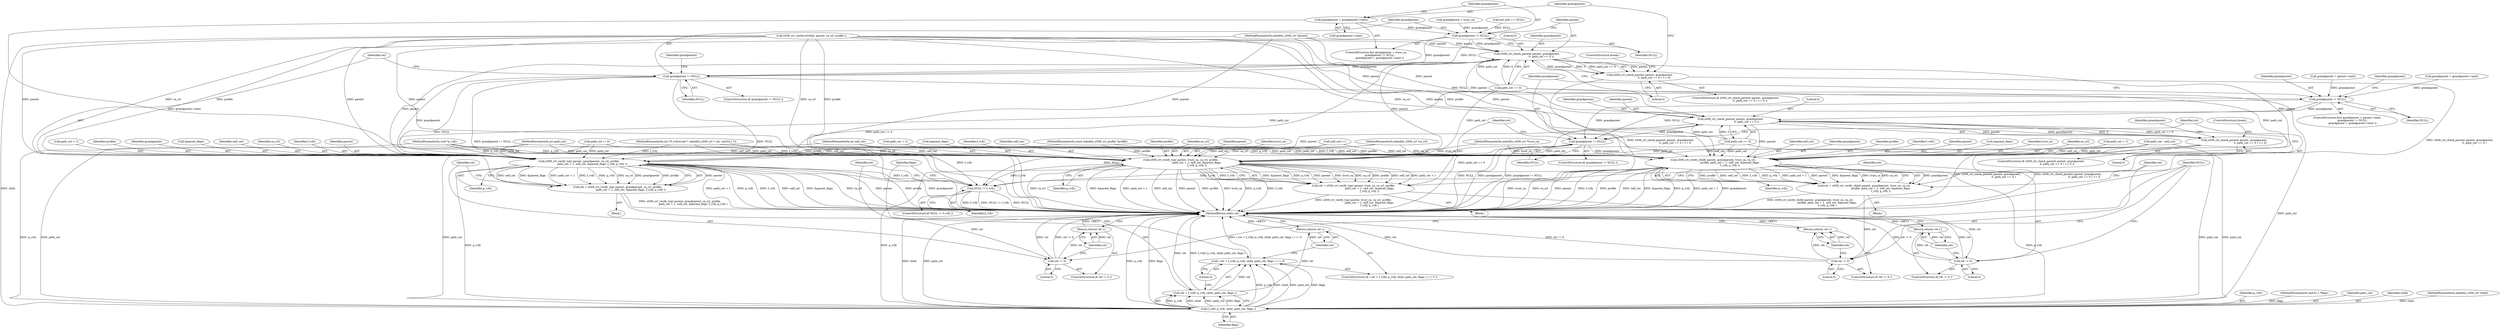 digraph "0_mbedtls_31458a18788b0cf0b722acda9bb2f2fe13a3fb32_1@API" {
"1000297" [label="(Call,grandparent = grandparent->next)"];
"1000294" [label="(Call,grandparent != NULL)"];
"1000305" [label="(Call,x509_crt_check_parent( parent, grandparent,\n                                   0, path_cnt == 0 ))"];
"1000304" [label="(Call,x509_crt_check_parent( parent, grandparent,\n                                   0, path_cnt == 0 ) == 0)"];
"1000315" [label="(Call,grandparent != NULL)"];
"1000321" [label="(Call,x509_crt_verify_top( parent, grandparent, ca_crl, profile,\n                                path_cnt + 1, self_cnt, &parent_flags, f_vrfy, p_vrfy ))"];
"1000319" [label="(Call,ret = x509_crt_verify_top( parent, grandparent, ca_crl, profile,\n                                path_cnt + 1, self_cnt, &parent_flags, f_vrfy, p_vrfy ))"];
"1000335" [label="(Call,ret != 0)"];
"1000338" [label="(Return,return( ret );)"];
"1000437" [label="(Call,NULL != f_vrfy)"];
"1000444" [label="(Call,f_vrfy( p_vrfy, child, path_cnt, flags ))"];
"1000441" [label="(Call,( ret = f_vrfy( p_vrfy, child, path_cnt, flags ) ) != 0)"];
"1000442" [label="(Call,ret = f_vrfy( p_vrfy, child, path_cnt, flags ))"];
"1000450" [label="(Return,return( ret );)"];
"1000348" [label="(Call,grandparent != NULL)"];
"1000377" [label="(Call,x509_crt_check_parent( parent, grandparent,\n                                       0, path_cnt == 0 ))"];
"1000376" [label="(Call,x509_crt_check_parent( parent, grandparent,\n                                       0, path_cnt == 0 ) == 0)"];
"1000387" [label="(Call,grandparent != NULL)"];
"1000393" [label="(Call,x509_crt_verify_child( parent, grandparent, trust_ca, ca_crl,\n                                         profile, path_cnt + 1, self_cnt, &parent_flags,\n                                         f_vrfy, p_vrfy ))"];
"1000391" [label="(Call,ret = x509_crt_verify_child( parent, grandparent, trust_ca, ca_crl,\n                                         profile, path_cnt + 1, self_cnt, &parent_flags,\n                                         f_vrfy, p_vrfy ))"];
"1000408" [label="(Call,ret != 0)"];
"1000411" [label="(Return,return( ret );)"];
"1000417" [label="(Call,x509_crt_verify_top( parent, trust_ca, ca_crl, profile,\n                                       path_cnt + 1, self_cnt, &parent_flags,\n                                       f_vrfy, p_vrfy ))"];
"1000415" [label="(Call,ret = x509_crt_verify_top( parent, trust_ca, ca_crl, profile,\n                                       path_cnt + 1, self_cnt, &parent_flags,\n                                       f_vrfy, p_vrfy ))"];
"1000431" [label="(Call,ret != 0)"];
"1000434" [label="(Return,return( ret );)"];
"1000326" [label="(Call,path_cnt + 1)"];
"1000385" [label="(ControlStructure,break;)"];
"1000445" [label="(Identifier,p_vrfy)"];
"1000349" [label="(Identifier,grandparent)"];
"1000315" [label="(Call,grandparent != NULL)"];
"1000314" [label="(ControlStructure,if( grandparent != NULL ))"];
"1000422" [label="(Call,path_cnt + 1)"];
"1000386" [label="(ControlStructure,if( grandparent != NULL ))"];
"1000381" [label="(Call,path_cnt == 0)"];
"1000380" [label="(Literal,0)"];
"1000117" [label="(MethodParameterIn,int self_cnt)"];
"1000290" [label="(ControlStructure,for( grandparent = trust_ca;\n         grandparent != NULL;\n         grandparent = grandparent->next ))"];
"1000118" [label="(MethodParameterIn,uint32_t *flags)"];
"1000390" [label="(Block,)"];
"1000146" [label="(Call,self_cnt++)"];
"1000441" [label="(Call,( ret = f_vrfy( p_vrfy, child, path_cnt, flags ) ) != 0)"];
"1000402" [label="(Identifier,self_cnt)"];
"1000410" [label="(Literal,0)"];
"1000344" [label="(Identifier,grandparent)"];
"1000304" [label="(Call,x509_crt_check_parent( parent, grandparent,\n                                   0, path_cnt == 0 ) == 0)"];
"1000116" [label="(MethodParameterIn,int path_cnt)"];
"1000454" [label="(Identifier,flags)"];
"1000426" [label="(Call,&parent_flags)"];
"1000115" [label="(MethodParameterIn,const mbedtls_x509_crt_profile *profile)"];
"1000306" [label="(Identifier,parent)"];
"1000313" [label="(ControlStructure,break;)"];
"1000114" [label="(MethodParameterIn,mbedtls_x509_crl *ca_crl)"];
"1000132" [label="(Call,path_cnt != 0)"];
"1000447" [label="(Identifier,path_cnt)"];
"1000431" [label="(Call,ret != 0)"];
"1000395" [label="(Identifier,grandparent)"];
"1000379" [label="(Identifier,grandparent)"];
"1000352" [label="(Identifier,grandparent)"];
"1000325" [label="(Identifier,profile)"];
"1000321" [label="(Call,x509_crt_verify_top( parent, grandparent, ca_crl, profile,\n                                path_cnt + 1, self_cnt, &parent_flags, f_vrfy, p_vrfy ))"];
"1000319" [label="(Call,ret = x509_crt_verify_top( parent, grandparent, ca_crl, profile,\n                                path_cnt + 1, self_cnt, &parent_flags, f_vrfy, p_vrfy ))"];
"1000334" [label="(ControlStructure,if( ret != 0 ))"];
"1000335" [label="(Call,ret != 0)"];
"1000446" [label="(Identifier,child)"];
"1000297" [label="(Call,grandparent = grandparent->next)"];
"1000291" [label="(Call,grandparent = trust_ca)"];
"1000398" [label="(Identifier,profile)"];
"1000458" [label="(MethodReturn,static int)"];
"1000414" [label="(Block,)"];
"1000323" [label="(Identifier,grandparent)"];
"1000443" [label="(Identifier,ret)"];
"1000120" [label="(MethodParameterIn,void *p_vrfy)"];
"1000432" [label="(Identifier,ret)"];
"1000406" [label="(Identifier,p_vrfy)"];
"1000119" [label="(MethodParameterIn,int (*f_vrfy)(void *, mbedtls_x509_crt *, int, uint32_t *))"];
"1000309" [label="(Call,path_cnt == 0)"];
"1000308" [label="(Literal,0)"];
"1000375" [label="(ControlStructure,if( x509_crt_check_parent( parent, grandparent,\n                                       0, path_cnt == 0 ) == 0 ))"];
"1000433" [label="(Literal,0)"];
"1000451" [label="(Identifier,ret)"];
"1000407" [label="(ControlStructure,if( ret != 0 ))"];
"1000428" [label="(Identifier,f_vrfy)"];
"1000438" [label="(Identifier,NULL)"];
"1000343" [label="(Call,grandparent = parent->next)"];
"1000361" [label="(Identifier,grandparent)"];
"1000405" [label="(Identifier,f_vrfy)"];
"1000378" [label="(Identifier,parent)"];
"1000351" [label="(Call,grandparent = grandparent->next)"];
"1000425" [label="(Identifier,self_cnt)"];
"1000318" [label="(Block,)"];
"1000296" [label="(Identifier,NULL)"];
"1000285" [label="(Call,x509_crt_verifycrl(child, parent, ca_crl, profile ))"];
"1000444" [label="(Call,f_vrfy( p_vrfy, child, path_cnt, flags ))"];
"1000348" [label="(Call,grandparent != NULL)"];
"1000436" [label="(ControlStructure,if( NULL != f_vrfy ))"];
"1000387" [label="(Call,grandparent != NULL)"];
"1000370" [label="(Call,path_cnt - self_cnt)"];
"1000437" [label="(Call,NULL != f_vrfy)"];
"1000330" [label="(Call,&parent_flags)"];
"1000294" [label="(Call,grandparent != NULL)"];
"1000448" [label="(Identifier,flags)"];
"1000303" [label="(ControlStructure,if( x509_crt_check_parent( parent, grandparent,\n                                   0, path_cnt == 0 ) == 0 ))"];
"1000111" [label="(MethodParameterIn,mbedtls_x509_crt *child)"];
"1000305" [label="(Call,x509_crt_check_parent( parent, grandparent,\n                                   0, path_cnt == 0 ))"];
"1000337" [label="(Literal,0)"];
"1000449" [label="(Literal,0)"];
"1000299" [label="(Call,grandparent->next)"];
"1000393" [label="(Call,x509_crt_verify_child( parent, grandparent, trust_ca, ca_crl,\n                                         profile, path_cnt + 1, self_cnt, &parent_flags,\n                                         f_vrfy, p_vrfy ))"];
"1000320" [label="(Identifier,ret)"];
"1000376" [label="(Call,x509_crt_check_parent( parent, grandparent,\n                                       0, path_cnt == 0 ) == 0)"];
"1000409" [label="(Identifier,ret)"];
"1000421" [label="(Identifier,profile)"];
"1000329" [label="(Identifier,self_cnt)"];
"1000338" [label="(Return,return( ret );)"];
"1000408" [label="(Call,ret != 0)"];
"1000420" [label="(Identifier,ca_crl)"];
"1000417" [label="(Call,x509_crt_verify_top( parent, trust_ca, ca_crl, profile,\n                                       path_cnt + 1, self_cnt, &parent_flags,\n                                       f_vrfy, p_vrfy ))"];
"1000317" [label="(Identifier,NULL)"];
"1000336" [label="(Identifier,ret)"];
"1000394" [label="(Identifier,parent)"];
"1000208" [label="(Call,md_info == NULL)"];
"1000403" [label="(Call,&parent_flags)"];
"1000389" [label="(Identifier,NULL)"];
"1000384" [label="(Literal,0)"];
"1000342" [label="(ControlStructure,for( grandparent = parent->next;\n             grandparent != NULL;\n             grandparent = grandparent->next ))"];
"1000324" [label="(Identifier,ca_crl)"];
"1000392" [label="(Identifier,ret)"];
"1000439" [label="(Identifier,f_vrfy)"];
"1000388" [label="(Identifier,grandparent)"];
"1000307" [label="(Identifier,grandparent)"];
"1000316" [label="(Identifier,grandparent)"];
"1000411" [label="(Return,return( ret );)"];
"1000416" [label="(Identifier,ret)"];
"1000332" [label="(Identifier,f_vrfy)"];
"1000295" [label="(Identifier,grandparent)"];
"1000113" [label="(MethodParameterIn,mbedtls_x509_crt *trust_ca)"];
"1000418" [label="(Identifier,parent)"];
"1000298" [label="(Identifier,grandparent)"];
"1000312" [label="(Literal,0)"];
"1000391" [label="(Call,ret = x509_crt_verify_child( parent, grandparent, trust_ca, ca_crl,\n                                         profile, path_cnt + 1, self_cnt, &parent_flags,\n                                         f_vrfy, p_vrfy ))"];
"1000419" [label="(Identifier,trust_ca)"];
"1000396" [label="(Identifier,trust_ca)"];
"1000112" [label="(MethodParameterIn,mbedtls_x509_crt *parent)"];
"1000377" [label="(Call,x509_crt_check_parent( parent, grandparent,\n                                       0, path_cnt == 0 ))"];
"1000429" [label="(Identifier,p_vrfy)"];
"1000322" [label="(Identifier,parent)"];
"1000397" [label="(Identifier,ca_crl)"];
"1000350" [label="(Identifier,NULL)"];
"1000399" [label="(Call,path_cnt + 1)"];
"1000434" [label="(Return,return( ret );)"];
"1000450" [label="(Return,return( ret );)"];
"1000430" [label="(ControlStructure,if( ret != 0 ))"];
"1000412" [label="(Identifier,ret)"];
"1000440" [label="(ControlStructure,if( ( ret = f_vrfy( p_vrfy, child, path_cnt, flags ) ) != 0 ))"];
"1000333" [label="(Identifier,p_vrfy)"];
"1000339" [label="(Identifier,ret)"];
"1000415" [label="(Call,ret = x509_crt_verify_top( parent, trust_ca, ca_crl, profile,\n                                       path_cnt + 1, self_cnt, &parent_flags,\n                                       f_vrfy, p_vrfy ))"];
"1000442" [label="(Call,ret = f_vrfy( p_vrfy, child, path_cnt, flags ))"];
"1000435" [label="(Identifier,ret)"];
"1000297" -> "1000290"  [label="AST: "];
"1000297" -> "1000299"  [label="CFG: "];
"1000298" -> "1000297"  [label="AST: "];
"1000299" -> "1000297"  [label="AST: "];
"1000295" -> "1000297"  [label="CFG: "];
"1000297" -> "1000458"  [label="DDG: grandparent->next"];
"1000297" -> "1000294"  [label="DDG: grandparent"];
"1000294" -> "1000290"  [label="AST: "];
"1000294" -> "1000296"  [label="CFG: "];
"1000295" -> "1000294"  [label="AST: "];
"1000296" -> "1000294"  [label="AST: "];
"1000306" -> "1000294"  [label="CFG: "];
"1000316" -> "1000294"  [label="CFG: "];
"1000291" -> "1000294"  [label="DDG: grandparent"];
"1000208" -> "1000294"  [label="DDG: NULL"];
"1000294" -> "1000305"  [label="DDG: grandparent"];
"1000294" -> "1000315"  [label="DDG: grandparent"];
"1000294" -> "1000315"  [label="DDG: NULL"];
"1000305" -> "1000304"  [label="AST: "];
"1000305" -> "1000309"  [label="CFG: "];
"1000306" -> "1000305"  [label="AST: "];
"1000307" -> "1000305"  [label="AST: "];
"1000308" -> "1000305"  [label="AST: "];
"1000309" -> "1000305"  [label="AST: "];
"1000312" -> "1000305"  [label="CFG: "];
"1000305" -> "1000458"  [label="DDG: path_cnt == 0"];
"1000305" -> "1000304"  [label="DDG: parent"];
"1000305" -> "1000304"  [label="DDG: grandparent"];
"1000305" -> "1000304"  [label="DDG: 0"];
"1000305" -> "1000304"  [label="DDG: path_cnt == 0"];
"1000285" -> "1000305"  [label="DDG: parent"];
"1000112" -> "1000305"  [label="DDG: parent"];
"1000309" -> "1000305"  [label="DDG: path_cnt"];
"1000309" -> "1000305"  [label="DDG: 0"];
"1000305" -> "1000315"  [label="DDG: grandparent"];
"1000305" -> "1000321"  [label="DDG: parent"];
"1000305" -> "1000377"  [label="DDG: parent"];
"1000305" -> "1000393"  [label="DDG: parent"];
"1000305" -> "1000417"  [label="DDG: parent"];
"1000304" -> "1000303"  [label="AST: "];
"1000304" -> "1000312"  [label="CFG: "];
"1000312" -> "1000304"  [label="AST: "];
"1000313" -> "1000304"  [label="CFG: "];
"1000298" -> "1000304"  [label="CFG: "];
"1000304" -> "1000458"  [label="DDG: x509_crt_check_parent( parent, grandparent,\n                                   0, path_cnt == 0 ) == 0"];
"1000304" -> "1000458"  [label="DDG: x509_crt_check_parent( parent, grandparent,\n                                   0, path_cnt == 0 )"];
"1000315" -> "1000314"  [label="AST: "];
"1000315" -> "1000317"  [label="CFG: "];
"1000316" -> "1000315"  [label="AST: "];
"1000317" -> "1000315"  [label="AST: "];
"1000320" -> "1000315"  [label="CFG: "];
"1000344" -> "1000315"  [label="CFG: "];
"1000315" -> "1000458"  [label="DDG: grandparent != NULL"];
"1000315" -> "1000458"  [label="DDG: NULL"];
"1000315" -> "1000321"  [label="DDG: grandparent"];
"1000315" -> "1000348"  [label="DDG: NULL"];
"1000315" -> "1000437"  [label="DDG: NULL"];
"1000321" -> "1000319"  [label="AST: "];
"1000321" -> "1000333"  [label="CFG: "];
"1000322" -> "1000321"  [label="AST: "];
"1000323" -> "1000321"  [label="AST: "];
"1000324" -> "1000321"  [label="AST: "];
"1000325" -> "1000321"  [label="AST: "];
"1000326" -> "1000321"  [label="AST: "];
"1000329" -> "1000321"  [label="AST: "];
"1000330" -> "1000321"  [label="AST: "];
"1000332" -> "1000321"  [label="AST: "];
"1000333" -> "1000321"  [label="AST: "];
"1000319" -> "1000321"  [label="CFG: "];
"1000321" -> "1000458"  [label="DDG: path_cnt + 1"];
"1000321" -> "1000458"  [label="DDG: p_vrfy"];
"1000321" -> "1000458"  [label="DDG: f_vrfy"];
"1000321" -> "1000458"  [label="DDG: self_cnt"];
"1000321" -> "1000458"  [label="DDG: &parent_flags"];
"1000321" -> "1000458"  [label="DDG: ca_crl"];
"1000321" -> "1000458"  [label="DDG: parent"];
"1000321" -> "1000458"  [label="DDG: profile"];
"1000321" -> "1000458"  [label="DDG: grandparent"];
"1000321" -> "1000319"  [label="DDG: parent"];
"1000321" -> "1000319"  [label="DDG: self_cnt"];
"1000321" -> "1000319"  [label="DDG: &parent_flags"];
"1000321" -> "1000319"  [label="DDG: path_cnt + 1"];
"1000321" -> "1000319"  [label="DDG: f_vrfy"];
"1000321" -> "1000319"  [label="DDG: p_vrfy"];
"1000321" -> "1000319"  [label="DDG: ca_crl"];
"1000321" -> "1000319"  [label="DDG: grandparent"];
"1000321" -> "1000319"  [label="DDG: profile"];
"1000285" -> "1000321"  [label="DDG: parent"];
"1000285" -> "1000321"  [label="DDG: ca_crl"];
"1000285" -> "1000321"  [label="DDG: profile"];
"1000112" -> "1000321"  [label="DDG: parent"];
"1000114" -> "1000321"  [label="DDG: ca_crl"];
"1000115" -> "1000321"  [label="DDG: profile"];
"1000309" -> "1000321"  [label="DDG: path_cnt"];
"1000116" -> "1000321"  [label="DDG: path_cnt"];
"1000132" -> "1000321"  [label="DDG: path_cnt"];
"1000146" -> "1000321"  [label="DDG: self_cnt"];
"1000117" -> "1000321"  [label="DDG: self_cnt"];
"1000119" -> "1000321"  [label="DDG: f_vrfy"];
"1000120" -> "1000321"  [label="DDG: p_vrfy"];
"1000321" -> "1000437"  [label="DDG: f_vrfy"];
"1000321" -> "1000444"  [label="DDG: p_vrfy"];
"1000319" -> "1000318"  [label="AST: "];
"1000320" -> "1000319"  [label="AST: "];
"1000336" -> "1000319"  [label="CFG: "];
"1000319" -> "1000458"  [label="DDG: x509_crt_verify_top( parent, grandparent, ca_crl, profile,\n                                path_cnt + 1, self_cnt, &parent_flags, f_vrfy, p_vrfy )"];
"1000319" -> "1000335"  [label="DDG: ret"];
"1000335" -> "1000334"  [label="AST: "];
"1000335" -> "1000337"  [label="CFG: "];
"1000336" -> "1000335"  [label="AST: "];
"1000337" -> "1000335"  [label="AST: "];
"1000339" -> "1000335"  [label="CFG: "];
"1000438" -> "1000335"  [label="CFG: "];
"1000335" -> "1000458"  [label="DDG: ret"];
"1000335" -> "1000458"  [label="DDG: ret != 0"];
"1000335" -> "1000338"  [label="DDG: ret"];
"1000338" -> "1000334"  [label="AST: "];
"1000338" -> "1000339"  [label="CFG: "];
"1000339" -> "1000338"  [label="AST: "];
"1000458" -> "1000338"  [label="CFG: "];
"1000338" -> "1000458"  [label="DDG: <RET>"];
"1000339" -> "1000338"  [label="DDG: ret"];
"1000437" -> "1000436"  [label="AST: "];
"1000437" -> "1000439"  [label="CFG: "];
"1000438" -> "1000437"  [label="AST: "];
"1000439" -> "1000437"  [label="AST: "];
"1000443" -> "1000437"  [label="CFG: "];
"1000454" -> "1000437"  [label="CFG: "];
"1000437" -> "1000458"  [label="DDG: NULL != f_vrfy"];
"1000437" -> "1000458"  [label="DDG: NULL"];
"1000437" -> "1000458"  [label="DDG: f_vrfy"];
"1000387" -> "1000437"  [label="DDG: NULL"];
"1000417" -> "1000437"  [label="DDG: f_vrfy"];
"1000393" -> "1000437"  [label="DDG: f_vrfy"];
"1000119" -> "1000437"  [label="DDG: f_vrfy"];
"1000444" -> "1000442"  [label="AST: "];
"1000444" -> "1000448"  [label="CFG: "];
"1000445" -> "1000444"  [label="AST: "];
"1000446" -> "1000444"  [label="AST: "];
"1000447" -> "1000444"  [label="AST: "];
"1000448" -> "1000444"  [label="AST: "];
"1000442" -> "1000444"  [label="CFG: "];
"1000444" -> "1000458"  [label="DDG: child"];
"1000444" -> "1000458"  [label="DDG: path_cnt"];
"1000444" -> "1000458"  [label="DDG: p_vrfy"];
"1000444" -> "1000458"  [label="DDG: flags"];
"1000444" -> "1000441"  [label="DDG: p_vrfy"];
"1000444" -> "1000441"  [label="DDG: child"];
"1000444" -> "1000441"  [label="DDG: path_cnt"];
"1000444" -> "1000441"  [label="DDG: flags"];
"1000444" -> "1000442"  [label="DDG: p_vrfy"];
"1000444" -> "1000442"  [label="DDG: child"];
"1000444" -> "1000442"  [label="DDG: path_cnt"];
"1000444" -> "1000442"  [label="DDG: flags"];
"1000393" -> "1000444"  [label="DDG: p_vrfy"];
"1000417" -> "1000444"  [label="DDG: p_vrfy"];
"1000120" -> "1000444"  [label="DDG: p_vrfy"];
"1000285" -> "1000444"  [label="DDG: child"];
"1000111" -> "1000444"  [label="DDG: child"];
"1000116" -> "1000444"  [label="DDG: path_cnt"];
"1000309" -> "1000444"  [label="DDG: path_cnt"];
"1000381" -> "1000444"  [label="DDG: path_cnt"];
"1000370" -> "1000444"  [label="DDG: path_cnt"];
"1000132" -> "1000444"  [label="DDG: path_cnt"];
"1000118" -> "1000444"  [label="DDG: flags"];
"1000441" -> "1000440"  [label="AST: "];
"1000441" -> "1000449"  [label="CFG: "];
"1000442" -> "1000441"  [label="AST: "];
"1000449" -> "1000441"  [label="AST: "];
"1000451" -> "1000441"  [label="CFG: "];
"1000454" -> "1000441"  [label="CFG: "];
"1000441" -> "1000458"  [label="DDG: ( ret = f_vrfy( p_vrfy, child, path_cnt, flags ) ) != 0"];
"1000442" -> "1000441"  [label="DDG: ret"];
"1000443" -> "1000442"  [label="AST: "];
"1000449" -> "1000442"  [label="CFG: "];
"1000442" -> "1000458"  [label="DDG: ret"];
"1000442" -> "1000458"  [label="DDG: f_vrfy( p_vrfy, child, path_cnt, flags )"];
"1000442" -> "1000450"  [label="DDG: ret"];
"1000450" -> "1000440"  [label="AST: "];
"1000450" -> "1000451"  [label="CFG: "];
"1000451" -> "1000450"  [label="AST: "];
"1000458" -> "1000450"  [label="CFG: "];
"1000450" -> "1000458"  [label="DDG: <RET>"];
"1000451" -> "1000450"  [label="DDG: ret"];
"1000348" -> "1000342"  [label="AST: "];
"1000348" -> "1000350"  [label="CFG: "];
"1000349" -> "1000348"  [label="AST: "];
"1000350" -> "1000348"  [label="AST: "];
"1000361" -> "1000348"  [label="CFG: "];
"1000388" -> "1000348"  [label="CFG: "];
"1000343" -> "1000348"  [label="DDG: grandparent"];
"1000351" -> "1000348"  [label="DDG: grandparent"];
"1000348" -> "1000377"  [label="DDG: grandparent"];
"1000348" -> "1000387"  [label="DDG: grandparent"];
"1000348" -> "1000387"  [label="DDG: NULL"];
"1000377" -> "1000376"  [label="AST: "];
"1000377" -> "1000381"  [label="CFG: "];
"1000378" -> "1000377"  [label="AST: "];
"1000379" -> "1000377"  [label="AST: "];
"1000380" -> "1000377"  [label="AST: "];
"1000381" -> "1000377"  [label="AST: "];
"1000384" -> "1000377"  [label="CFG: "];
"1000377" -> "1000458"  [label="DDG: path_cnt == 0"];
"1000377" -> "1000376"  [label="DDG: parent"];
"1000377" -> "1000376"  [label="DDG: grandparent"];
"1000377" -> "1000376"  [label="DDG: 0"];
"1000377" -> "1000376"  [label="DDG: path_cnt == 0"];
"1000285" -> "1000377"  [label="DDG: parent"];
"1000112" -> "1000377"  [label="DDG: parent"];
"1000381" -> "1000377"  [label="DDG: path_cnt"];
"1000381" -> "1000377"  [label="DDG: 0"];
"1000377" -> "1000387"  [label="DDG: grandparent"];
"1000377" -> "1000393"  [label="DDG: parent"];
"1000377" -> "1000417"  [label="DDG: parent"];
"1000376" -> "1000375"  [label="AST: "];
"1000376" -> "1000384"  [label="CFG: "];
"1000384" -> "1000376"  [label="AST: "];
"1000385" -> "1000376"  [label="CFG: "];
"1000352" -> "1000376"  [label="CFG: "];
"1000376" -> "1000458"  [label="DDG: x509_crt_check_parent( parent, grandparent,\n                                       0, path_cnt == 0 ) == 0"];
"1000376" -> "1000458"  [label="DDG: x509_crt_check_parent( parent, grandparent,\n                                       0, path_cnt == 0 )"];
"1000387" -> "1000386"  [label="AST: "];
"1000387" -> "1000389"  [label="CFG: "];
"1000388" -> "1000387"  [label="AST: "];
"1000389" -> "1000387"  [label="AST: "];
"1000392" -> "1000387"  [label="CFG: "];
"1000416" -> "1000387"  [label="CFG: "];
"1000387" -> "1000458"  [label="DDG: NULL"];
"1000387" -> "1000458"  [label="DDG: grandparent"];
"1000387" -> "1000458"  [label="DDG: grandparent != NULL"];
"1000387" -> "1000393"  [label="DDG: grandparent"];
"1000393" -> "1000391"  [label="AST: "];
"1000393" -> "1000406"  [label="CFG: "];
"1000394" -> "1000393"  [label="AST: "];
"1000395" -> "1000393"  [label="AST: "];
"1000396" -> "1000393"  [label="AST: "];
"1000397" -> "1000393"  [label="AST: "];
"1000398" -> "1000393"  [label="AST: "];
"1000399" -> "1000393"  [label="AST: "];
"1000402" -> "1000393"  [label="AST: "];
"1000403" -> "1000393"  [label="AST: "];
"1000405" -> "1000393"  [label="AST: "];
"1000406" -> "1000393"  [label="AST: "];
"1000391" -> "1000393"  [label="CFG: "];
"1000393" -> "1000458"  [label="DDG: trust_ca"];
"1000393" -> "1000458"  [label="DDG: ca_crl"];
"1000393" -> "1000458"  [label="DDG: parent"];
"1000393" -> "1000458"  [label="DDG: f_vrfy"];
"1000393" -> "1000458"  [label="DDG: profile"];
"1000393" -> "1000458"  [label="DDG: self_cnt"];
"1000393" -> "1000458"  [label="DDG: &parent_flags"];
"1000393" -> "1000458"  [label="DDG: p_vrfy"];
"1000393" -> "1000458"  [label="DDG: path_cnt + 1"];
"1000393" -> "1000458"  [label="DDG: grandparent"];
"1000393" -> "1000391"  [label="DDG: grandparent"];
"1000393" -> "1000391"  [label="DDG: profile"];
"1000393" -> "1000391"  [label="DDG: self_cnt"];
"1000393" -> "1000391"  [label="DDG: f_vrfy"];
"1000393" -> "1000391"  [label="DDG: p_vrfy"];
"1000393" -> "1000391"  [label="DDG: path_cnt + 1"];
"1000393" -> "1000391"  [label="DDG: parent"];
"1000393" -> "1000391"  [label="DDG: &parent_flags"];
"1000393" -> "1000391"  [label="DDG: trust_ca"];
"1000393" -> "1000391"  [label="DDG: ca_crl"];
"1000285" -> "1000393"  [label="DDG: parent"];
"1000285" -> "1000393"  [label="DDG: profile"];
"1000285" -> "1000393"  [label="DDG: ca_crl"];
"1000112" -> "1000393"  [label="DDG: parent"];
"1000115" -> "1000393"  [label="DDG: profile"];
"1000370" -> "1000393"  [label="DDG: self_cnt"];
"1000370" -> "1000393"  [label="DDG: path_cnt"];
"1000146" -> "1000393"  [label="DDG: self_cnt"];
"1000117" -> "1000393"  [label="DDG: self_cnt"];
"1000119" -> "1000393"  [label="DDG: f_vrfy"];
"1000120" -> "1000393"  [label="DDG: p_vrfy"];
"1000113" -> "1000393"  [label="DDG: trust_ca"];
"1000114" -> "1000393"  [label="DDG: ca_crl"];
"1000309" -> "1000393"  [label="DDG: path_cnt"];
"1000381" -> "1000393"  [label="DDG: path_cnt"];
"1000116" -> "1000393"  [label="DDG: path_cnt"];
"1000132" -> "1000393"  [label="DDG: path_cnt"];
"1000391" -> "1000390"  [label="AST: "];
"1000392" -> "1000391"  [label="AST: "];
"1000409" -> "1000391"  [label="CFG: "];
"1000391" -> "1000458"  [label="DDG: x509_crt_verify_child( parent, grandparent, trust_ca, ca_crl,\n                                         profile, path_cnt + 1, self_cnt, &parent_flags,\n                                         f_vrfy, p_vrfy )"];
"1000391" -> "1000408"  [label="DDG: ret"];
"1000408" -> "1000407"  [label="AST: "];
"1000408" -> "1000410"  [label="CFG: "];
"1000409" -> "1000408"  [label="AST: "];
"1000410" -> "1000408"  [label="AST: "];
"1000412" -> "1000408"  [label="CFG: "];
"1000438" -> "1000408"  [label="CFG: "];
"1000408" -> "1000458"  [label="DDG: ret"];
"1000408" -> "1000458"  [label="DDG: ret != 0"];
"1000408" -> "1000411"  [label="DDG: ret"];
"1000411" -> "1000407"  [label="AST: "];
"1000411" -> "1000412"  [label="CFG: "];
"1000412" -> "1000411"  [label="AST: "];
"1000458" -> "1000411"  [label="CFG: "];
"1000411" -> "1000458"  [label="DDG: <RET>"];
"1000412" -> "1000411"  [label="DDG: ret"];
"1000417" -> "1000415"  [label="AST: "];
"1000417" -> "1000429"  [label="CFG: "];
"1000418" -> "1000417"  [label="AST: "];
"1000419" -> "1000417"  [label="AST: "];
"1000420" -> "1000417"  [label="AST: "];
"1000421" -> "1000417"  [label="AST: "];
"1000422" -> "1000417"  [label="AST: "];
"1000425" -> "1000417"  [label="AST: "];
"1000426" -> "1000417"  [label="AST: "];
"1000428" -> "1000417"  [label="AST: "];
"1000429" -> "1000417"  [label="AST: "];
"1000415" -> "1000417"  [label="CFG: "];
"1000417" -> "1000458"  [label="DDG: f_vrfy"];
"1000417" -> "1000458"  [label="DDG: ca_crl"];
"1000417" -> "1000458"  [label="DDG: &parent_flags"];
"1000417" -> "1000458"  [label="DDG: path_cnt + 1"];
"1000417" -> "1000458"  [label="DDG: self_cnt"];
"1000417" -> "1000458"  [label="DDG: parent"];
"1000417" -> "1000458"  [label="DDG: profile"];
"1000417" -> "1000458"  [label="DDG: trust_ca"];
"1000417" -> "1000458"  [label="DDG: p_vrfy"];
"1000417" -> "1000415"  [label="DDG: &parent_flags"];
"1000417" -> "1000415"  [label="DDG: p_vrfy"];
"1000417" -> "1000415"  [label="DDG: parent"];
"1000417" -> "1000415"  [label="DDG: trust_ca"];
"1000417" -> "1000415"  [label="DDG: ca_crl"];
"1000417" -> "1000415"  [label="DDG: profile"];
"1000417" -> "1000415"  [label="DDG: self_cnt"];
"1000417" -> "1000415"  [label="DDG: path_cnt + 1"];
"1000417" -> "1000415"  [label="DDG: f_vrfy"];
"1000285" -> "1000417"  [label="DDG: parent"];
"1000285" -> "1000417"  [label="DDG: ca_crl"];
"1000285" -> "1000417"  [label="DDG: profile"];
"1000112" -> "1000417"  [label="DDG: parent"];
"1000113" -> "1000417"  [label="DDG: trust_ca"];
"1000114" -> "1000417"  [label="DDG: ca_crl"];
"1000115" -> "1000417"  [label="DDG: profile"];
"1000309" -> "1000417"  [label="DDG: path_cnt"];
"1000381" -> "1000417"  [label="DDG: path_cnt"];
"1000370" -> "1000417"  [label="DDG: path_cnt"];
"1000370" -> "1000417"  [label="DDG: self_cnt"];
"1000116" -> "1000417"  [label="DDG: path_cnt"];
"1000132" -> "1000417"  [label="DDG: path_cnt"];
"1000146" -> "1000417"  [label="DDG: self_cnt"];
"1000117" -> "1000417"  [label="DDG: self_cnt"];
"1000119" -> "1000417"  [label="DDG: f_vrfy"];
"1000120" -> "1000417"  [label="DDG: p_vrfy"];
"1000415" -> "1000414"  [label="AST: "];
"1000416" -> "1000415"  [label="AST: "];
"1000432" -> "1000415"  [label="CFG: "];
"1000415" -> "1000458"  [label="DDG: x509_crt_verify_top( parent, trust_ca, ca_crl, profile,\n                                       path_cnt + 1, self_cnt, &parent_flags,\n                                       f_vrfy, p_vrfy )"];
"1000415" -> "1000431"  [label="DDG: ret"];
"1000431" -> "1000430"  [label="AST: "];
"1000431" -> "1000433"  [label="CFG: "];
"1000432" -> "1000431"  [label="AST: "];
"1000433" -> "1000431"  [label="AST: "];
"1000435" -> "1000431"  [label="CFG: "];
"1000438" -> "1000431"  [label="CFG: "];
"1000431" -> "1000458"  [label="DDG: ret"];
"1000431" -> "1000458"  [label="DDG: ret != 0"];
"1000431" -> "1000434"  [label="DDG: ret"];
"1000434" -> "1000430"  [label="AST: "];
"1000434" -> "1000435"  [label="CFG: "];
"1000435" -> "1000434"  [label="AST: "];
"1000458" -> "1000434"  [label="CFG: "];
"1000434" -> "1000458"  [label="DDG: <RET>"];
"1000435" -> "1000434"  [label="DDG: ret"];
}
